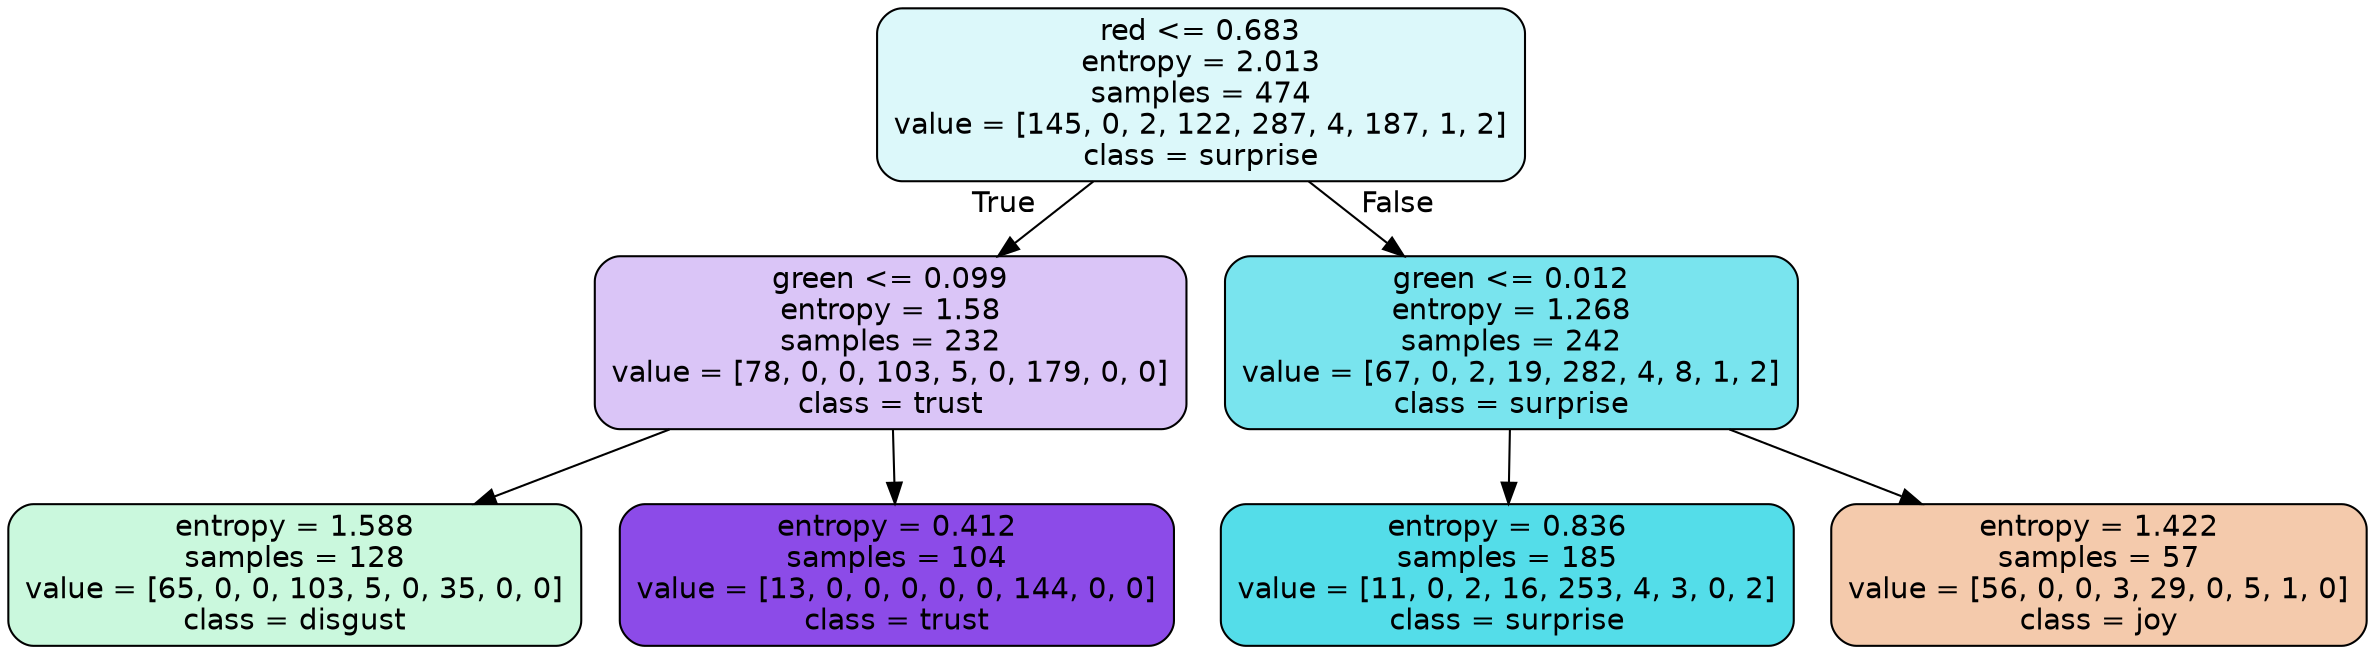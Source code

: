 digraph Tree {
node [shape=box, style="filled, rounded", color="black", fontname=helvetica] ;
edge [fontname=helvetica] ;
0 [label="red <= 0.683\nentropy = 2.013\nsamples = 474\nvalue = [145, 0, 2, 122, 287, 4, 187, 1, 2]\nclass = surprise", fillcolor="#39d7e52d"] ;
1 [label="green <= 0.099\nentropy = 1.58\nsamples = 232\nvalue = [78, 0, 0, 103, 5, 0, 179, 0, 0]\nclass = trust", fillcolor="#8139e54a"] ;
0 -> 1 [labeldistance=2.5, labelangle=45, headlabel="True"] ;
2 [label="entropy = 1.588\nsamples = 128\nvalue = [65, 0, 0, 103, 5, 0, 35, 0, 0]\nclass = disgust", fillcolor="#39e58144"] ;
1 -> 2 ;
3 [label="entropy = 0.412\nsamples = 104\nvalue = [13, 0, 0, 0, 0, 0, 144, 0, 0]\nclass = trust", fillcolor="#8139e5e8"] ;
1 -> 3 ;
4 [label="green <= 0.012\nentropy = 1.268\nsamples = 242\nvalue = [67, 0, 2, 19, 282, 4, 8, 1, 2]\nclass = surprise", fillcolor="#39d7e5ac"] ;
0 -> 4 [labeldistance=2.5, labelangle=-45, headlabel="False"] ;
5 [label="entropy = 0.836\nsamples = 185\nvalue = [11, 0, 2, 16, 253, 4, 3, 0, 2]\nclass = surprise", fillcolor="#39d7e5dc"] ;
4 -> 5 ;
6 [label="entropy = 1.422\nsamples = 57\nvalue = [56, 0, 0, 3, 29, 0, 5, 1, 0]\nclass = joy", fillcolor="#e581396a"] ;
4 -> 6 ;
}
